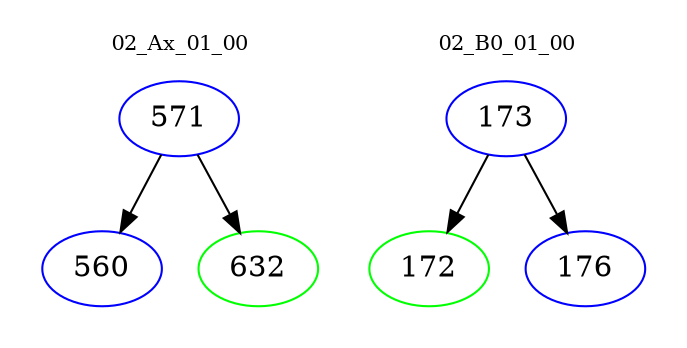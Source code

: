 digraph{
subgraph cluster_0 {
color = white
label = "02_Ax_01_00";
fontsize=10;
T0_571 [label="571", color="blue"]
T0_571 -> T0_560 [color="black"]
T0_560 [label="560", color="blue"]
T0_571 -> T0_632 [color="black"]
T0_632 [label="632", color="green"]
}
subgraph cluster_1 {
color = white
label = "02_B0_01_00";
fontsize=10;
T1_173 [label="173", color="blue"]
T1_173 -> T1_172 [color="black"]
T1_172 [label="172", color="green"]
T1_173 -> T1_176 [color="black"]
T1_176 [label="176", color="blue"]
}
}
